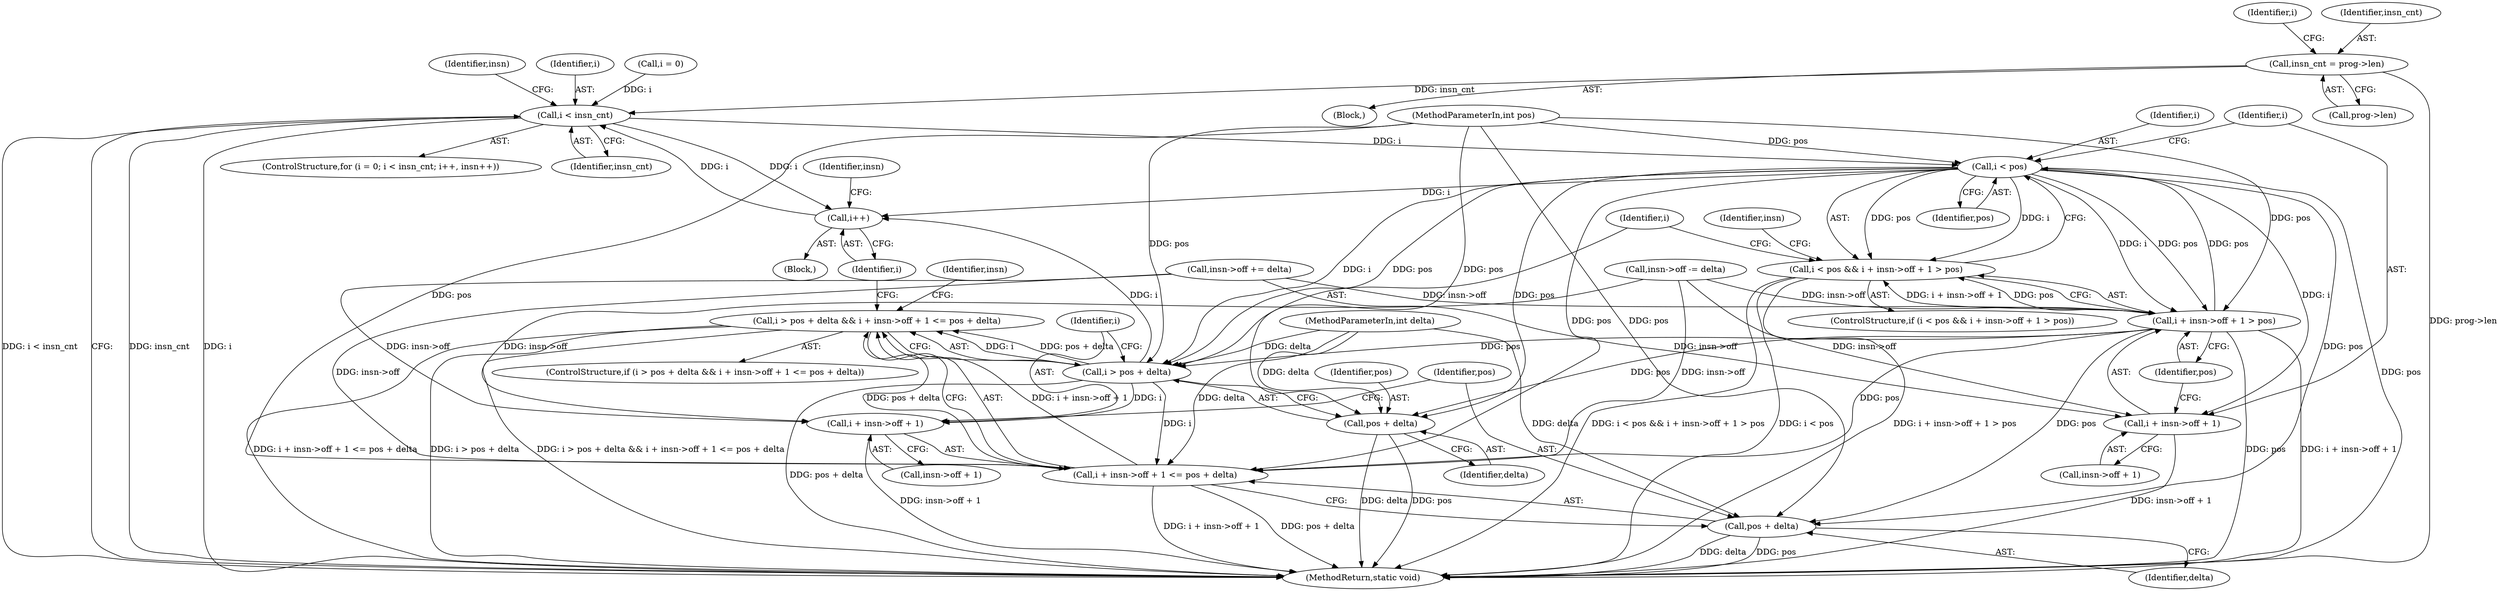 digraph "0_linux_a1b14d27ed0965838350f1377ff97c93ee383492@pointer" {
"1000113" [label="(Call,insn_cnt = prog->len)"];
"1000123" [label="(Call,i < insn_cnt)"];
"1000127" [label="(Call,i++)"];
"1000156" [label="(Call,i < pos)"];
"1000155" [label="(Call,i < pos && i + insn->off + 1 > pos)"];
"1000159" [label="(Call,i + insn->off + 1 > pos)"];
"1000176" [label="(Call,i > pos + delta)"];
"1000175" [label="(Call,i > pos + delta && i + insn->off + 1 <= pos + delta)"];
"1000181" [label="(Call,i + insn->off + 1 <= pos + delta)"];
"1000182" [label="(Call,i + insn->off + 1)"];
"1000178" [label="(Call,pos + delta)"];
"1000189" [label="(Call,pos + delta)"];
"1000160" [label="(Call,i + insn->off + 1)"];
"1000159" [label="(Call,i + insn->off + 1 > pos)"];
"1000128" [label="(Identifier,i)"];
"1000137" [label="(Identifier,insn)"];
"1000170" [label="(Identifier,insn)"];
"1000177" [label="(Identifier,i)"];
"1000182" [label="(Call,i + insn->off + 1)"];
"1000113" [label="(Call,insn_cnt = prog->len)"];
"1000158" [label="(Identifier,pos)"];
"1000162" [label="(Call,insn->off + 1)"];
"1000178" [label="(Call,pos + delta)"];
"1000174" [label="(ControlStructure,if (i > pos + delta && i + insn->off + 1 <= pos + delta))"];
"1000119" [label="(ControlStructure,for (i = 0; i < insn_cnt; i++, insn++))"];
"1000194" [label="(Identifier,insn)"];
"1000184" [label="(Call,insn->off + 1)"];
"1000189" [label="(Call,pos + delta)"];
"1000124" [label="(Identifier,i)"];
"1000130" [label="(Identifier,insn)"];
"1000175" [label="(Call,i > pos + delta && i + insn->off + 1 <= pos + delta)"];
"1000197" [label="(MethodReturn,static void)"];
"1000123" [label="(Call,i < insn_cnt)"];
"1000126" [label="(Block,)"];
"1000160" [label="(Call,i + insn->off + 1)"];
"1000191" [label="(Identifier,delta)"];
"1000154" [label="(ControlStructure,if (i < pos && i + insn->off + 1 > pos))"];
"1000127" [label="(Call,i++)"];
"1000161" [label="(Identifier,i)"];
"1000190" [label="(Identifier,pos)"];
"1000155" [label="(Call,i < pos && i + insn->off + 1 > pos)"];
"1000120" [label="(Call,i = 0)"];
"1000115" [label="(Call,prog->len)"];
"1000157" [label="(Identifier,i)"];
"1000176" [label="(Call,i > pos + delta)"];
"1000105" [label="(Block,)"];
"1000156" [label="(Call,i < pos)"];
"1000192" [label="(Call,insn->off -= delta)"];
"1000183" [label="(Identifier,i)"];
"1000121" [label="(Identifier,i)"];
"1000104" [label="(MethodParameterIn,int delta)"];
"1000103" [label="(MethodParameterIn,int pos)"];
"1000180" [label="(Identifier,delta)"];
"1000114" [label="(Identifier,insn_cnt)"];
"1000167" [label="(Identifier,pos)"];
"1000125" [label="(Identifier,insn_cnt)"];
"1000168" [label="(Call,insn->off += delta)"];
"1000181" [label="(Call,i + insn->off + 1 <= pos + delta)"];
"1000179" [label="(Identifier,pos)"];
"1000113" -> "1000105"  [label="AST: "];
"1000113" -> "1000115"  [label="CFG: "];
"1000114" -> "1000113"  [label="AST: "];
"1000115" -> "1000113"  [label="AST: "];
"1000121" -> "1000113"  [label="CFG: "];
"1000113" -> "1000197"  [label="DDG: prog->len"];
"1000113" -> "1000123"  [label="DDG: insn_cnt"];
"1000123" -> "1000119"  [label="AST: "];
"1000123" -> "1000125"  [label="CFG: "];
"1000124" -> "1000123"  [label="AST: "];
"1000125" -> "1000123"  [label="AST: "];
"1000137" -> "1000123"  [label="CFG: "];
"1000197" -> "1000123"  [label="CFG: "];
"1000123" -> "1000197"  [label="DDG: insn_cnt"];
"1000123" -> "1000197"  [label="DDG: i"];
"1000123" -> "1000197"  [label="DDG: i < insn_cnt"];
"1000120" -> "1000123"  [label="DDG: i"];
"1000127" -> "1000123"  [label="DDG: i"];
"1000123" -> "1000127"  [label="DDG: i"];
"1000123" -> "1000156"  [label="DDG: i"];
"1000127" -> "1000126"  [label="AST: "];
"1000127" -> "1000128"  [label="CFG: "];
"1000128" -> "1000127"  [label="AST: "];
"1000130" -> "1000127"  [label="CFG: "];
"1000156" -> "1000127"  [label="DDG: i"];
"1000176" -> "1000127"  [label="DDG: i"];
"1000156" -> "1000155"  [label="AST: "];
"1000156" -> "1000158"  [label="CFG: "];
"1000157" -> "1000156"  [label="AST: "];
"1000158" -> "1000156"  [label="AST: "];
"1000161" -> "1000156"  [label="CFG: "];
"1000155" -> "1000156"  [label="CFG: "];
"1000156" -> "1000197"  [label="DDG: pos"];
"1000156" -> "1000155"  [label="DDG: i"];
"1000156" -> "1000155"  [label="DDG: pos"];
"1000159" -> "1000156"  [label="DDG: pos"];
"1000103" -> "1000156"  [label="DDG: pos"];
"1000156" -> "1000159"  [label="DDG: i"];
"1000156" -> "1000159"  [label="DDG: pos"];
"1000156" -> "1000160"  [label="DDG: i"];
"1000156" -> "1000176"  [label="DDG: i"];
"1000156" -> "1000176"  [label="DDG: pos"];
"1000156" -> "1000178"  [label="DDG: pos"];
"1000156" -> "1000181"  [label="DDG: pos"];
"1000156" -> "1000189"  [label="DDG: pos"];
"1000155" -> "1000154"  [label="AST: "];
"1000155" -> "1000159"  [label="CFG: "];
"1000159" -> "1000155"  [label="AST: "];
"1000170" -> "1000155"  [label="CFG: "];
"1000177" -> "1000155"  [label="CFG: "];
"1000155" -> "1000197"  [label="DDG: i < pos"];
"1000155" -> "1000197"  [label="DDG: i + insn->off + 1 > pos"];
"1000155" -> "1000197"  [label="DDG: i < pos && i + insn->off + 1 > pos"];
"1000159" -> "1000155"  [label="DDG: i + insn->off + 1"];
"1000159" -> "1000155"  [label="DDG: pos"];
"1000159" -> "1000167"  [label="CFG: "];
"1000160" -> "1000159"  [label="AST: "];
"1000167" -> "1000159"  [label="AST: "];
"1000159" -> "1000197"  [label="DDG: i + insn->off + 1"];
"1000159" -> "1000197"  [label="DDG: pos"];
"1000168" -> "1000159"  [label="DDG: insn->off"];
"1000192" -> "1000159"  [label="DDG: insn->off"];
"1000103" -> "1000159"  [label="DDG: pos"];
"1000159" -> "1000176"  [label="DDG: pos"];
"1000159" -> "1000178"  [label="DDG: pos"];
"1000159" -> "1000181"  [label="DDG: pos"];
"1000159" -> "1000189"  [label="DDG: pos"];
"1000176" -> "1000175"  [label="AST: "];
"1000176" -> "1000178"  [label="CFG: "];
"1000177" -> "1000176"  [label="AST: "];
"1000178" -> "1000176"  [label="AST: "];
"1000183" -> "1000176"  [label="CFG: "];
"1000175" -> "1000176"  [label="CFG: "];
"1000176" -> "1000197"  [label="DDG: pos + delta"];
"1000176" -> "1000175"  [label="DDG: i"];
"1000176" -> "1000175"  [label="DDG: pos + delta"];
"1000103" -> "1000176"  [label="DDG: pos"];
"1000104" -> "1000176"  [label="DDG: delta"];
"1000176" -> "1000181"  [label="DDG: i"];
"1000176" -> "1000182"  [label="DDG: i"];
"1000175" -> "1000174"  [label="AST: "];
"1000175" -> "1000181"  [label="CFG: "];
"1000181" -> "1000175"  [label="AST: "];
"1000194" -> "1000175"  [label="CFG: "];
"1000128" -> "1000175"  [label="CFG: "];
"1000175" -> "1000197"  [label="DDG: i + insn->off + 1 <= pos + delta"];
"1000175" -> "1000197"  [label="DDG: i > pos + delta"];
"1000175" -> "1000197"  [label="DDG: i > pos + delta && i + insn->off + 1 <= pos + delta"];
"1000181" -> "1000175"  [label="DDG: i + insn->off + 1"];
"1000181" -> "1000175"  [label="DDG: pos + delta"];
"1000181" -> "1000189"  [label="CFG: "];
"1000182" -> "1000181"  [label="AST: "];
"1000189" -> "1000181"  [label="AST: "];
"1000181" -> "1000197"  [label="DDG: i + insn->off + 1"];
"1000181" -> "1000197"  [label="DDG: pos + delta"];
"1000168" -> "1000181"  [label="DDG: insn->off"];
"1000192" -> "1000181"  [label="DDG: insn->off"];
"1000103" -> "1000181"  [label="DDG: pos"];
"1000104" -> "1000181"  [label="DDG: delta"];
"1000182" -> "1000184"  [label="CFG: "];
"1000183" -> "1000182"  [label="AST: "];
"1000184" -> "1000182"  [label="AST: "];
"1000190" -> "1000182"  [label="CFG: "];
"1000182" -> "1000197"  [label="DDG: insn->off + 1"];
"1000168" -> "1000182"  [label="DDG: insn->off"];
"1000192" -> "1000182"  [label="DDG: insn->off"];
"1000178" -> "1000180"  [label="CFG: "];
"1000179" -> "1000178"  [label="AST: "];
"1000180" -> "1000178"  [label="AST: "];
"1000178" -> "1000197"  [label="DDG: pos"];
"1000178" -> "1000197"  [label="DDG: delta"];
"1000103" -> "1000178"  [label="DDG: pos"];
"1000104" -> "1000178"  [label="DDG: delta"];
"1000189" -> "1000191"  [label="CFG: "];
"1000190" -> "1000189"  [label="AST: "];
"1000191" -> "1000189"  [label="AST: "];
"1000189" -> "1000197"  [label="DDG: pos"];
"1000189" -> "1000197"  [label="DDG: delta"];
"1000103" -> "1000189"  [label="DDG: pos"];
"1000104" -> "1000189"  [label="DDG: delta"];
"1000160" -> "1000162"  [label="CFG: "];
"1000161" -> "1000160"  [label="AST: "];
"1000162" -> "1000160"  [label="AST: "];
"1000167" -> "1000160"  [label="CFG: "];
"1000160" -> "1000197"  [label="DDG: insn->off + 1"];
"1000168" -> "1000160"  [label="DDG: insn->off"];
"1000192" -> "1000160"  [label="DDG: insn->off"];
}
